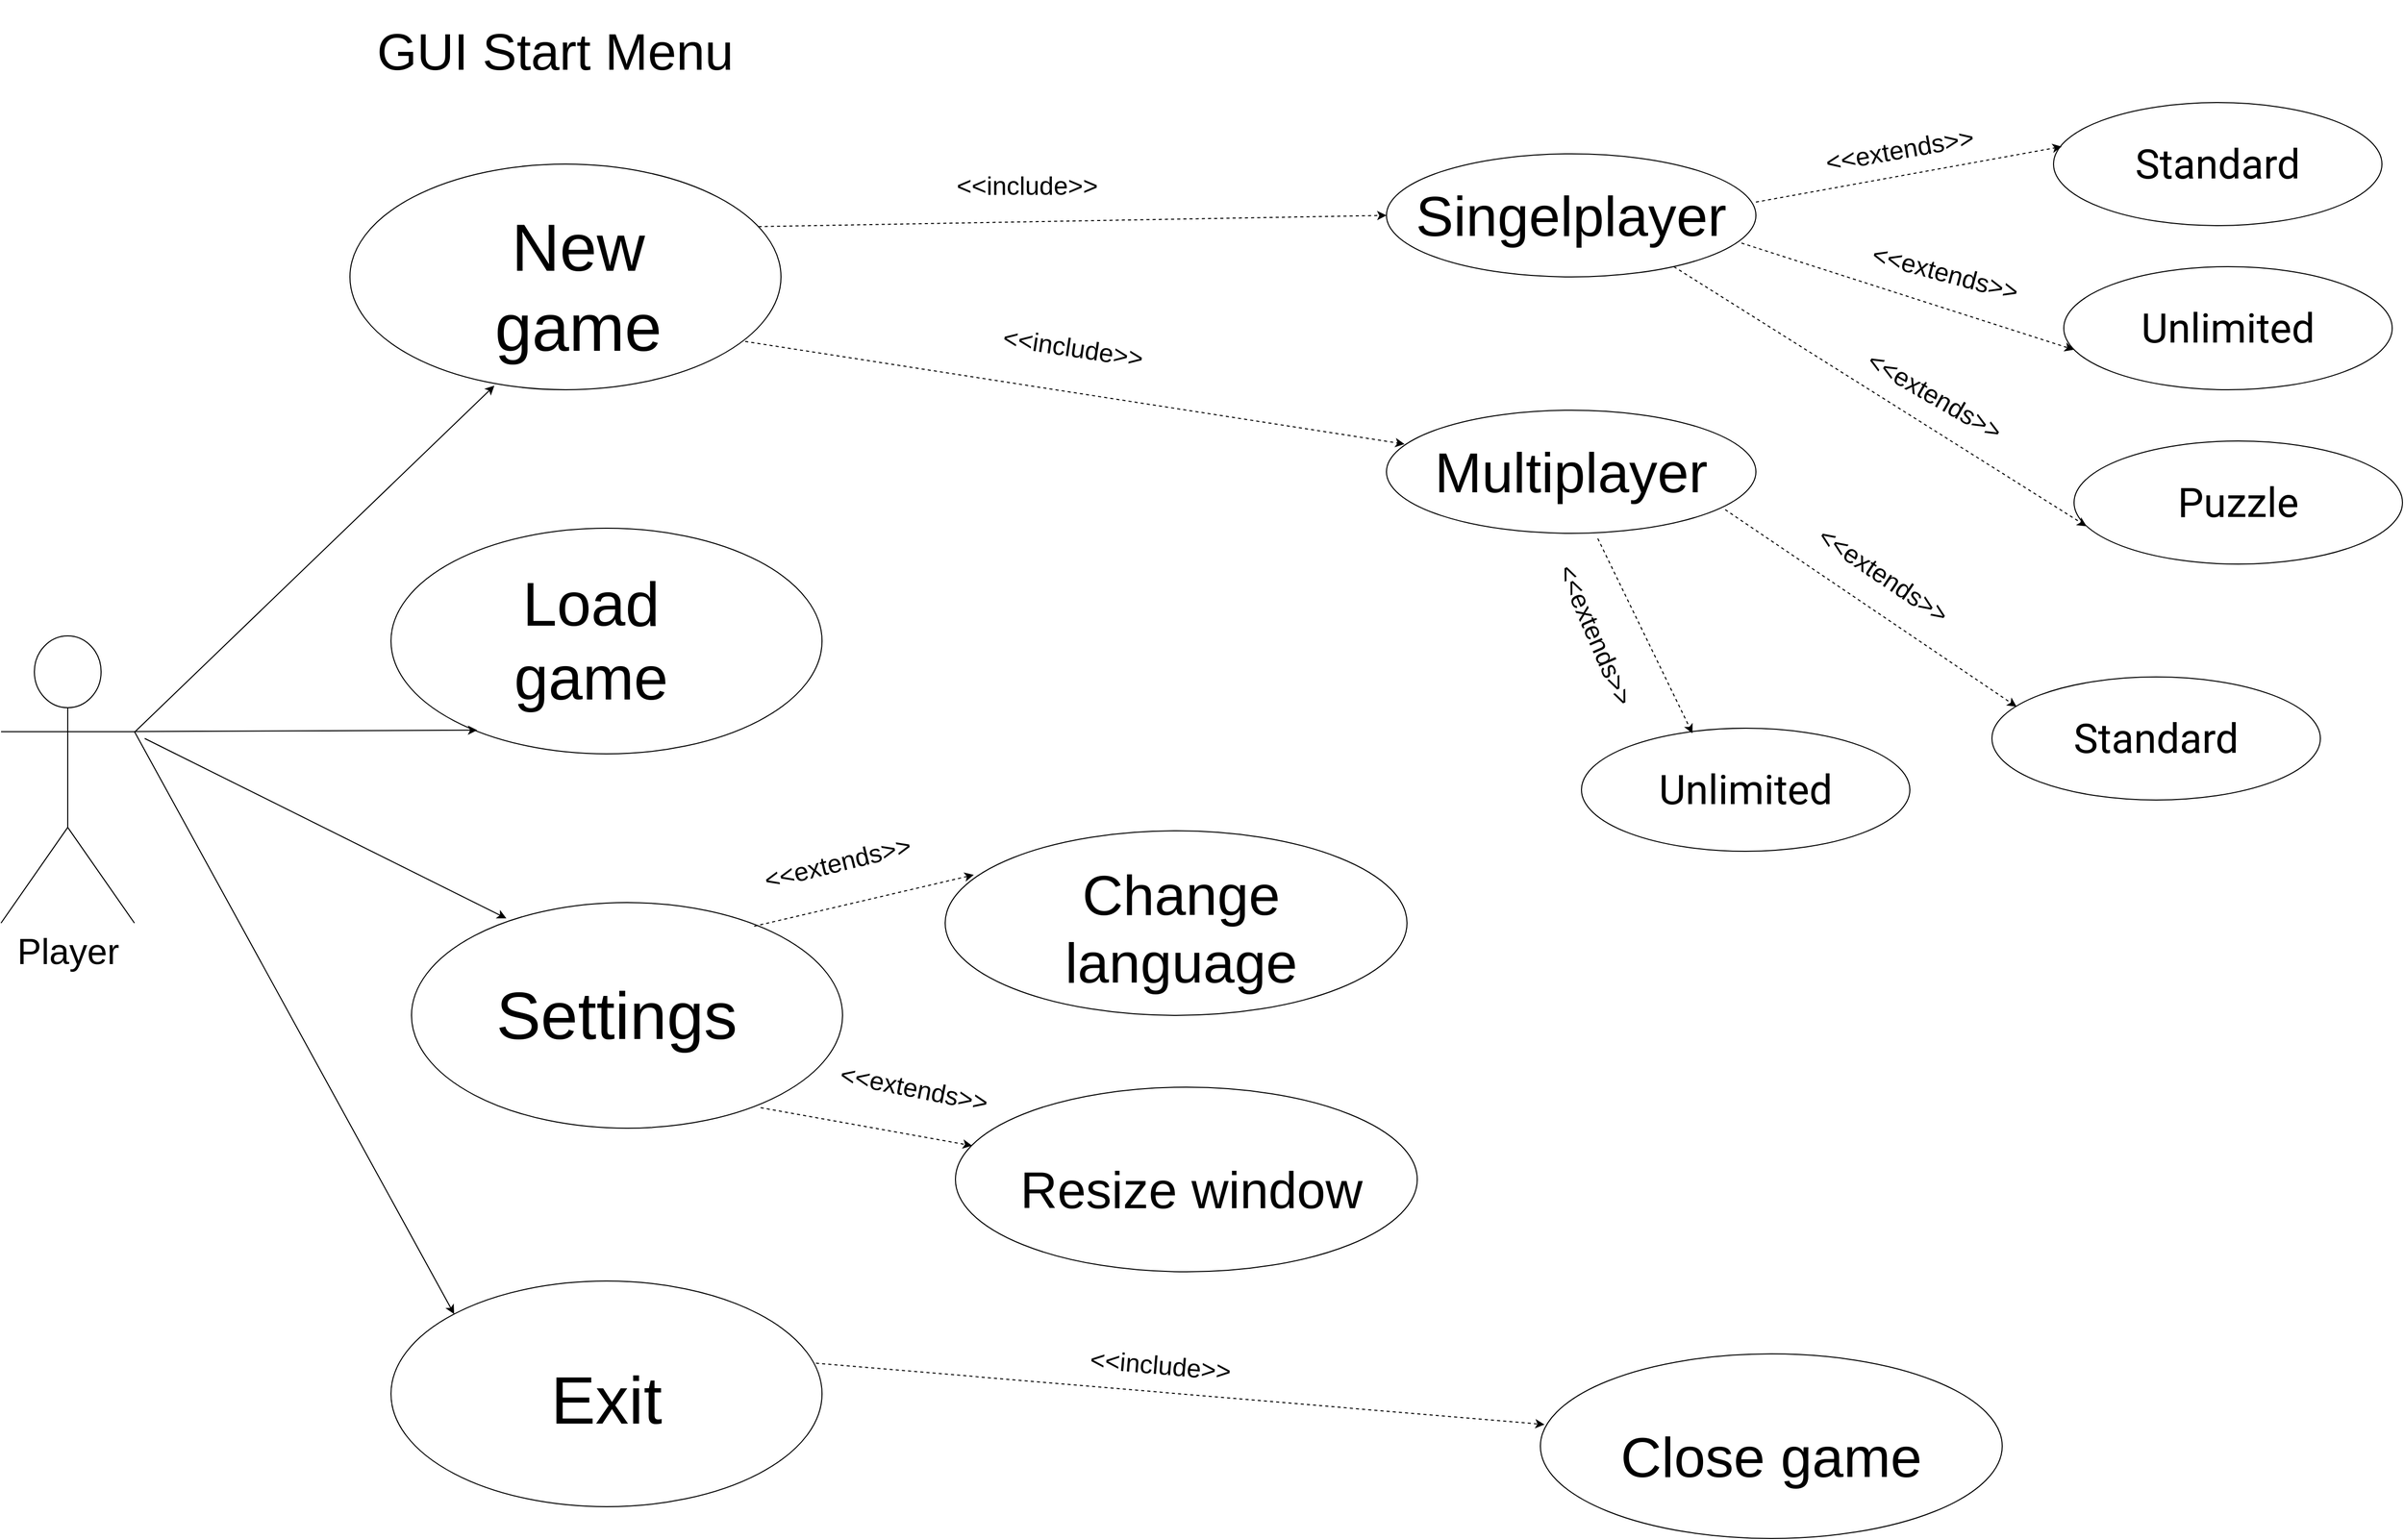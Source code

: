 <mxfile version="13.1.0" type="device" pages="2"><diagram id="NJgG5BEwrNhz7_gWcLwG" name="Page-1"><mxGraphModel dx="4063" dy="2580" grid="0" gridSize="10" guides="1" tooltips="1" connect="1" arrows="1" fold="1" page="0" pageScale="1" pageWidth="827" pageHeight="1169" math="0" shadow="0"><root><mxCell id="0"/><mxCell id="1" parent="0"/><mxCell id="shXYnbVjdlUgjLh-yOUS-1" value="&lt;font style=&quot;font-size: 35px&quot;&gt;Player&lt;br&gt;&lt;br&gt;&lt;/font&gt;" style="shape=umlActor;verticalLabelPosition=bottom;labelBackgroundColor=#ffffff;verticalAlign=top;html=1;outlineConnect=0;" parent="1" vertex="1"><mxGeometry x="40" y="540" width="130" height="280" as="geometry"/></mxCell><mxCell id="shXYnbVjdlUgjLh-yOUS-6" value="" style="ellipse;whiteSpace=wrap;html=1;" parent="1" vertex="1"><mxGeometry x="380" y="80" width="420" height="220" as="geometry"/></mxCell><mxCell id="shXYnbVjdlUgjLh-yOUS-7" value="" style="ellipse;whiteSpace=wrap;html=1;" parent="1" vertex="1"><mxGeometry x="420" y="435" width="420" height="220" as="geometry"/></mxCell><mxCell id="shXYnbVjdlUgjLh-yOUS-8" value="" style="ellipse;whiteSpace=wrap;html=1;" parent="1" vertex="1"><mxGeometry x="440" y="800" width="420" height="220" as="geometry"/></mxCell><mxCell id="shXYnbVjdlUgjLh-yOUS-9" value="" style="ellipse;whiteSpace=wrap;html=1;" parent="1" vertex="1"><mxGeometry x="420" y="1169" width="420" height="220" as="geometry"/></mxCell><mxCell id="shXYnbVjdlUgjLh-yOUS-10" value="&lt;font style=&quot;font-size: 65px&quot;&gt;New game&lt;/font&gt;" style="text;html=1;strokeColor=none;fillColor=none;align=center;verticalAlign=middle;whiteSpace=wrap;rounded=0;fontSize=23;" parent="1" vertex="1"><mxGeometry x="470" y="120" width="265" height="160" as="geometry"/></mxCell><mxCell id="shXYnbVjdlUgjLh-yOUS-14" value="&lt;font style=&quot;font-size: 60px&quot;&gt;Load game&lt;/font&gt;" style="text;html=1;strokeColor=none;fillColor=none;align=center;verticalAlign=middle;whiteSpace=wrap;rounded=0;fontSize=19;" parent="1" vertex="1"><mxGeometry x="470" y="480" width="290" height="130" as="geometry"/></mxCell><mxCell id="shXYnbVjdlUgjLh-yOUS-15" value="&lt;font style=&quot;font-size: 65px&quot;&gt;Settings&lt;/font&gt;" style="text;html=1;strokeColor=none;fillColor=none;align=center;verticalAlign=middle;whiteSpace=wrap;rounded=0;fontSize=19;" parent="1" vertex="1"><mxGeometry x="470" y="835" width="340" height="150" as="geometry"/></mxCell><mxCell id="shXYnbVjdlUgjLh-yOUS-16" value="&lt;font style=&quot;font-size: 65px&quot;&gt;Exit&lt;/font&gt;" style="text;html=1;strokeColor=none;fillColor=none;align=center;verticalAlign=middle;whiteSpace=wrap;rounded=0;fontSize=19;" parent="1" vertex="1"><mxGeometry x="470" y="1210" width="320" height="150" as="geometry"/></mxCell><mxCell id="shXYnbVjdlUgjLh-yOUS-21" value="" style="ellipse;whiteSpace=wrap;html=1;fontSize=19;" parent="1" vertex="1"><mxGeometry x="1390" y="70" width="360" height="120" as="geometry"/></mxCell><mxCell id="shXYnbVjdlUgjLh-yOUS-22" value="" style="ellipse;whiteSpace=wrap;html=1;fontSize=19;" parent="1" vertex="1"><mxGeometry x="1390" y="320" width="360" height="120" as="geometry"/></mxCell><mxCell id="shXYnbVjdlUgjLh-yOUS-25" value="&lt;font style=&quot;font-size: 55px&quot;&gt;Singelplayer&lt;/font&gt;" style="text;html=1;strokeColor=none;fillColor=none;align=center;verticalAlign=middle;whiteSpace=wrap;rounded=0;fontSize=19;" parent="1" vertex="1"><mxGeometry x="1430" y="100" width="280" height="60" as="geometry"/></mxCell><mxCell id="shXYnbVjdlUgjLh-yOUS-26" value="&lt;font style=&quot;font-size: 55px&quot;&gt;Multiplayer&lt;/font&gt;" style="text;html=1;strokeColor=none;fillColor=none;align=center;verticalAlign=middle;whiteSpace=wrap;rounded=0;fontSize=19;" parent="1" vertex="1"><mxGeometry x="1430" y="350" width="280" height="60" as="geometry"/></mxCell><mxCell id="shXYnbVjdlUgjLh-yOUS-27" value="" style="ellipse;whiteSpace=wrap;html=1;fontSize=19;" parent="1" vertex="1"><mxGeometry x="2040" y="20" width="320" height="120" as="geometry"/></mxCell><mxCell id="shXYnbVjdlUgjLh-yOUS-28" value="" style="ellipse;whiteSpace=wrap;html=1;fontSize=19;" parent="1" vertex="1"><mxGeometry x="2050" y="180" width="320" height="120" as="geometry"/></mxCell><mxCell id="shXYnbVjdlUgjLh-yOUS-29" value="" style="ellipse;whiteSpace=wrap;html=1;fontSize=19;" parent="1" vertex="1"><mxGeometry x="2060" y="350" width="320" height="120" as="geometry"/></mxCell><mxCell id="shXYnbVjdlUgjLh-yOUS-30" value="" style="ellipse;whiteSpace=wrap;html=1;fontSize=19;" parent="1" vertex="1"><mxGeometry x="1580" y="630" width="320" height="120" as="geometry"/></mxCell><mxCell id="shXYnbVjdlUgjLh-yOUS-31" value="" style="ellipse;whiteSpace=wrap;html=1;fontSize=19;" parent="1" vertex="1"><mxGeometry x="1980" y="580" width="320" height="120" as="geometry"/></mxCell><mxCell id="shXYnbVjdlUgjLh-yOUS-32" value="&lt;span id=&quot;docs-internal-guid-8e277002-7fff-3df9-56d8-8ca0efbcaaff&quot;&gt;&lt;span style=&quot;font-family: &amp;#34;roboto&amp;#34; , sans-serif ; vertical-align: baseline&quot;&gt;&lt;font style=&quot;font-size: 40px&quot;&gt;Unlimited&lt;/font&gt;&lt;/span&gt;&lt;/span&gt;" style="text;html=1;strokeColor=none;fillColor=none;align=center;verticalAlign=middle;whiteSpace=wrap;rounded=0;fontSize=19;" parent="1" vertex="1"><mxGeometry x="1660" y="670" width="160" height="40" as="geometry"/></mxCell><mxCell id="shXYnbVjdlUgjLh-yOUS-33" value="&lt;span id=&quot;docs-internal-guid-ff725370-7fff-560d-323e-3c1b4473f509&quot;&gt;&lt;span style=&quot;font-family: &amp;#34;roboto&amp;#34; , sans-serif ; vertical-align: baseline&quot;&gt;&lt;font style=&quot;font-size: 40px&quot;&gt;Standard&lt;/font&gt;&lt;/span&gt;&lt;/span&gt;" style="text;html=1;strokeColor=none;fillColor=none;align=center;verticalAlign=middle;whiteSpace=wrap;rounded=0;fontSize=19;" parent="1" vertex="1"><mxGeometry x="2060" y="620" width="160" height="40" as="geometry"/></mxCell><mxCell id="shXYnbVjdlUgjLh-yOUS-34" value="&lt;span id=&quot;docs-internal-guid-b142080e-7fff-939c-8126-69803349dd65&quot;&gt;&lt;span style=&quot;font-family: &amp;#34;roboto&amp;#34; , sans-serif ; vertical-align: baseline&quot;&gt;&lt;font style=&quot;font-size: 40px&quot;&gt;Puzzle&lt;/font&gt;&lt;/span&gt;&lt;/span&gt;" style="text;html=1;strokeColor=none;fillColor=none;align=center;verticalAlign=middle;whiteSpace=wrap;rounded=0;fontSize=19;" parent="1" vertex="1"><mxGeometry x="2140" y="390" width="160" height="40" as="geometry"/></mxCell><mxCell id="shXYnbVjdlUgjLh-yOUS-35" value="&lt;span id=&quot;docs-internal-guid-bcc9e17c-7fff-8061-16f1-afa3bc6da6da&quot;&gt;&lt;span style=&quot;font-family: &amp;#34;roboto&amp;#34; , sans-serif ; vertical-align: baseline&quot;&gt;&lt;font style=&quot;font-size: 40px&quot;&gt;Unlimited&lt;/font&gt;&lt;/span&gt;&lt;/span&gt;" style="text;html=1;strokeColor=none;fillColor=none;align=center;verticalAlign=middle;whiteSpace=wrap;rounded=0;fontSize=19;" parent="1" vertex="1"><mxGeometry x="2130" y="220" width="160" height="40" as="geometry"/></mxCell><mxCell id="shXYnbVjdlUgjLh-yOUS-36" value="&lt;span id=&quot;docs-internal-guid-ff725370-7fff-560d-323e-3c1b4473f509&quot;&gt;&lt;span style=&quot;font-family: &amp;#34;roboto&amp;#34; , sans-serif ; vertical-align: baseline&quot;&gt;&lt;font style=&quot;font-size: 40px&quot;&gt;Standard&lt;/font&gt;&lt;/span&gt;&lt;/span&gt;" style="text;html=1;strokeColor=none;fillColor=none;align=center;verticalAlign=middle;whiteSpace=wrap;rounded=0;fontSize=19;" parent="1" vertex="1"><mxGeometry x="2120" y="60" width="160" height="40" as="geometry"/></mxCell><mxCell id="shXYnbVjdlUgjLh-yOUS-51" value="" style="ellipse;whiteSpace=wrap;html=1;fontSize=19;" parent="1" vertex="1"><mxGeometry x="960" y="730" width="450" height="180" as="geometry"/></mxCell><mxCell id="shXYnbVjdlUgjLh-yOUS-52" value="" style="ellipse;whiteSpace=wrap;html=1;fontSize=19;" parent="1" vertex="1"><mxGeometry x="970" y="980" width="450" height="180" as="geometry"/></mxCell><mxCell id="shXYnbVjdlUgjLh-yOUS-58" value="" style="ellipse;whiteSpace=wrap;html=1;fontSize=19;" parent="1" vertex="1"><mxGeometry x="1540" y="1240" width="450" height="180" as="geometry"/></mxCell><mxCell id="shXYnbVjdlUgjLh-yOUS-59" value="&lt;font style=&quot;font-size: 55px&quot;&gt;Change language&lt;/font&gt;" style="text;html=1;strokeColor=none;fillColor=none;align=center;verticalAlign=middle;whiteSpace=wrap;rounded=0;fontSize=19;" parent="1" vertex="1"><mxGeometry x="1020" y="760" width="340" height="130" as="geometry"/></mxCell><mxCell id="shXYnbVjdlUgjLh-yOUS-60" value="&lt;font style=&quot;font-size: 50px&quot;&gt;Resize window&lt;/font&gt;" style="text;html=1;strokeColor=none;fillColor=none;align=center;verticalAlign=middle;whiteSpace=wrap;rounded=0;fontSize=19;" parent="1" vertex="1"><mxGeometry x="1000" y="1020" width="400" height="120" as="geometry"/></mxCell><mxCell id="shXYnbVjdlUgjLh-yOUS-61" value="&lt;font style=&quot;font-size: 55px&quot;&gt;Close game&lt;/font&gt;" style="text;html=1;strokeColor=none;fillColor=none;align=center;verticalAlign=middle;whiteSpace=wrap;rounded=0;fontSize=19;" parent="1" vertex="1"><mxGeometry x="1570" y="1280" width="390" height="120" as="geometry"/></mxCell><mxCell id="shXYnbVjdlUgjLh-yOUS-80" value="" style="endArrow=classic;html=1;fontSize=19;entryX=0.335;entryY=0.982;entryDx=0;entryDy=0;entryPerimeter=0;" parent="1" target="shXYnbVjdlUgjLh-yOUS-6" edge="1"><mxGeometry width="50" height="50" relative="1" as="geometry"><mxPoint x="170" y="634" as="sourcePoint"/><mxPoint x="300" y="400" as="targetPoint"/></mxGeometry></mxCell><mxCell id="shXYnbVjdlUgjLh-yOUS-82" value="" style="endArrow=classic;html=1;fontSize=19;exitX=1;exitY=0.333;exitDx=0;exitDy=0;exitPerimeter=0;entryX=0.2;entryY=0.895;entryDx=0;entryDy=0;entryPerimeter=0;" parent="1" source="shXYnbVjdlUgjLh-yOUS-1" target="shXYnbVjdlUgjLh-yOUS-7" edge="1"><mxGeometry width="50" height="50" relative="1" as="geometry"><mxPoint x="240" y="690" as="sourcePoint"/><mxPoint x="290" y="640" as="targetPoint"/></mxGeometry></mxCell><mxCell id="shXYnbVjdlUgjLh-yOUS-85" value="" style="endArrow=classic;html=1;fontSize=19;exitX=1;exitY=0.333;exitDx=0;exitDy=0;exitPerimeter=0;entryX=0;entryY=0;entryDx=0;entryDy=0;" parent="1" source="shXYnbVjdlUgjLh-yOUS-1" target="shXYnbVjdlUgjLh-yOUS-9" edge="1"><mxGeometry width="50" height="50" relative="1" as="geometry"><mxPoint x="200" y="960" as="sourcePoint"/><mxPoint x="250" y="910" as="targetPoint"/></mxGeometry></mxCell><mxCell id="shXYnbVjdlUgjLh-yOUS-89" value="" style="endArrow=classic;html=1;fontSize=19;entryX=0.22;entryY=0.07;entryDx=0;entryDy=0;entryPerimeter=0;" parent="1" target="shXYnbVjdlUgjLh-yOUS-8" edge="1"><mxGeometry width="50" height="50" relative="1" as="geometry"><mxPoint x="180" y="640" as="sourcePoint"/><mxPoint x="450" y="740" as="targetPoint"/></mxGeometry></mxCell><mxCell id="shXYnbVjdlUgjLh-yOUS-96" value="&lt;font style=&quot;font-size: 25px&quot;&gt;&amp;lt;&amp;lt;include&amp;gt;&amp;gt;&lt;/font&gt;" style="text;html=1;strokeColor=none;fillColor=none;align=center;verticalAlign=middle;whiteSpace=wrap;rounded=0;fontSize=19;rotation=0;" parent="1" vertex="1"><mxGeometry x="950" y="70" width="180" height="60" as="geometry"/></mxCell><mxCell id="shXYnbVjdlUgjLh-yOUS-106" value="&lt;font style=&quot;font-size: 25px&quot;&gt;&amp;lt;&amp;lt;extends&amp;gt;&amp;gt;&lt;/font&gt;" style="text;html=1;strokeColor=none;fillColor=none;align=center;verticalAlign=middle;whiteSpace=wrap;rounded=0;fontSize=19;rotation=-10;" parent="1" vertex="1"><mxGeometry x="1780" y="30" width="220" height="70" as="geometry"/></mxCell><mxCell id="shXYnbVjdlUgjLh-yOUS-107" value="&lt;font style=&quot;font-size: 25px&quot;&gt;&amp;lt;&amp;lt;extends&amp;gt;&amp;gt;&lt;/font&gt;" style="text;html=1;strokeColor=none;fillColor=none;align=center;verticalAlign=middle;whiteSpace=wrap;rounded=0;fontSize=19;rotation=15;" parent="1" vertex="1"><mxGeometry x="1830" y="150" width="210" height="70" as="geometry"/></mxCell><mxCell id="shXYnbVjdlUgjLh-yOUS-108" value="&lt;font style=&quot;font-size: 25px&quot;&gt;&amp;lt;&amp;lt;extends&amp;gt;&amp;gt;&lt;/font&gt;" style="text;html=1;strokeColor=none;fillColor=none;align=center;verticalAlign=middle;whiteSpace=wrap;rounded=0;fontSize=19;rotation=30;" parent="1" vertex="1"><mxGeometry x="1810" y="270" width="230" height="70" as="geometry"/></mxCell><mxCell id="shXYnbVjdlUgjLh-yOUS-120" value="&lt;font style=&quot;font-size: 25px&quot;&gt;&amp;lt;&amp;lt;extends&amp;gt;&amp;gt;&lt;/font&gt;" style="text;html=1;strokeColor=none;fillColor=none;align=center;verticalAlign=middle;whiteSpace=wrap;rounded=0;fontSize=19;rotation=34;" parent="1" vertex="1"><mxGeometry x="1780" y="430" width="190" height="100" as="geometry"/></mxCell><mxCell id="shXYnbVjdlUgjLh-yOUS-121" value="&lt;font style=&quot;font-size: 25px&quot;&gt;&amp;lt;&amp;lt;extends&amp;gt;&amp;gt;&lt;/font&gt;" style="text;html=1;strokeColor=none;fillColor=none;align=center;verticalAlign=middle;whiteSpace=wrap;rounded=0;fontSize=19;rotation=66.6;" parent="1" vertex="1"><mxGeometry x="1520" y="500" width="150.31" height="77.32" as="geometry"/></mxCell><mxCell id="shXYnbVjdlUgjLh-yOUS-124" value="" style="endArrow=classic;html=1;dashed=1;fontSize=19;exitX=0.948;exitY=0.277;exitDx=0;exitDy=0;exitPerimeter=0;entryX=0;entryY=0.5;entryDx=0;entryDy=0;" parent="1" source="shXYnbVjdlUgjLh-yOUS-6" target="shXYnbVjdlUgjLh-yOUS-21" edge="1"><mxGeometry width="50" height="50" relative="1" as="geometry"><mxPoint x="870" y="180" as="sourcePoint"/><mxPoint x="1002.14" y="181.0" as="targetPoint"/></mxGeometry></mxCell><mxCell id="shXYnbVjdlUgjLh-yOUS-129" value="" style="endArrow=classic;html=1;dashed=1;fontSize=19;exitX=1;exitY=0.392;exitDx=0;exitDy=0;exitPerimeter=0;entryX=0.025;entryY=0.358;entryDx=0;entryDy=0;entryPerimeter=0;" parent="1" source="shXYnbVjdlUgjLh-yOUS-21" target="shXYnbVjdlUgjLh-yOUS-27" edge="1"><mxGeometry width="50" height="50" relative="1" as="geometry"><mxPoint x="1900" y="140" as="sourcePoint"/><mxPoint x="2020" y="80" as="targetPoint"/><Array as="points"/></mxGeometry></mxCell><mxCell id="shXYnbVjdlUgjLh-yOUS-130" value="" style="endArrow=classic;html=1;dashed=1;fontSize=19;exitX=0.961;exitY=0.725;exitDx=0;exitDy=0;exitPerimeter=0;entryX=0.031;entryY=0.675;entryDx=0;entryDy=0;entryPerimeter=0;" parent="1" source="shXYnbVjdlUgjLh-yOUS-21" target="shXYnbVjdlUgjLh-yOUS-28" edge="1"><mxGeometry width="50" height="50" relative="1" as="geometry"><mxPoint x="1840" y="220" as="sourcePoint"/><mxPoint x="1890" y="170" as="targetPoint"/></mxGeometry></mxCell><mxCell id="shXYnbVjdlUgjLh-yOUS-131" value="" style="endArrow=classic;html=1;dashed=1;fontSize=19;exitX=0.778;exitY=0.917;exitDx=0;exitDy=0;exitPerimeter=0;entryX=0.038;entryY=0.692;entryDx=0;entryDy=0;entryPerimeter=0;" parent="1" source="shXYnbVjdlUgjLh-yOUS-21" target="shXYnbVjdlUgjLh-yOUS-29" edge="1"><mxGeometry width="50" height="50" relative="1" as="geometry"><mxPoint x="1940" y="380" as="sourcePoint"/><mxPoint x="1990" y="330" as="targetPoint"/></mxGeometry></mxCell><mxCell id="shXYnbVjdlUgjLh-yOUS-132" value="" style="endArrow=classic;html=1;dashed=1;fontSize=19;exitX=0.917;exitY=0.808;exitDx=0;exitDy=0;exitPerimeter=0;entryX=0.075;entryY=0.242;entryDx=0;entryDy=0;entryPerimeter=0;" parent="1" source="shXYnbVjdlUgjLh-yOUS-22" target="shXYnbVjdlUgjLh-yOUS-31" edge="1"><mxGeometry width="50" height="50" relative="1" as="geometry"><mxPoint x="1870" y="540" as="sourcePoint"/><mxPoint x="1920" y="490" as="targetPoint"/></mxGeometry></mxCell><mxCell id="shXYnbVjdlUgjLh-yOUS-133" value="" style="endArrow=classic;html=1;dashed=1;fontSize=19;exitX=0.572;exitY=1.042;exitDx=0;exitDy=0;exitPerimeter=0;entryX=0.338;entryY=0.042;entryDx=0;entryDy=0;entryPerimeter=0;" parent="1" source="shXYnbVjdlUgjLh-yOUS-22" target="shXYnbVjdlUgjLh-yOUS-30" edge="1"><mxGeometry width="50" height="50" relative="1" as="geometry"><mxPoint x="1560" y="620" as="sourcePoint"/><mxPoint x="1610" y="570" as="targetPoint"/></mxGeometry></mxCell><mxCell id="shXYnbVjdlUgjLh-yOUS-140" value="" style="endArrow=classic;html=1;dashed=1;fontSize=19;exitX=0.795;exitY=0.105;exitDx=0;exitDy=0;exitPerimeter=0;entryX=0.062;entryY=0.239;entryDx=0;entryDy=0;entryPerimeter=0;" parent="1" source="shXYnbVjdlUgjLh-yOUS-8" target="shXYnbVjdlUgjLh-yOUS-51" edge="1"><mxGeometry width="50" height="50" relative="1" as="geometry"><mxPoint x="860" y="800" as="sourcePoint"/><mxPoint x="910" y="750" as="targetPoint"/></mxGeometry></mxCell><mxCell id="shXYnbVjdlUgjLh-yOUS-141" value="" style="endArrow=classic;html=1;dashed=1;fontSize=19;exitX=0.81;exitY=0.909;exitDx=0;exitDy=0;exitPerimeter=0;entryX=0.036;entryY=0.317;entryDx=0;entryDy=0;entryPerimeter=0;" parent="1" source="shXYnbVjdlUgjLh-yOUS-8" target="shXYnbVjdlUgjLh-yOUS-52" edge="1"><mxGeometry width="50" height="50" relative="1" as="geometry"><mxPoint x="850" y="1100" as="sourcePoint"/><mxPoint x="900" y="1050" as="targetPoint"/></mxGeometry></mxCell><mxCell id="shXYnbVjdlUgjLh-yOUS-142" value="" style="endArrow=classic;html=1;dashed=1;fontSize=19;exitX=0.986;exitY=0.364;exitDx=0;exitDy=0;exitPerimeter=0;entryX=0.009;entryY=0.383;entryDx=0;entryDy=0;entryPerimeter=0;" parent="1" source="shXYnbVjdlUgjLh-yOUS-9" target="shXYnbVjdlUgjLh-yOUS-58" edge="1"><mxGeometry width="50" height="50" relative="1" as="geometry"><mxPoint x="1190" y="1370" as="sourcePoint"/><mxPoint x="1240" y="1320" as="targetPoint"/></mxGeometry></mxCell><mxCell id="shXYnbVjdlUgjLh-yOUS-143" value="&lt;span style=&quot;font-size: 25px&quot;&gt;&amp;lt;&amp;lt;extends&amp;gt;&amp;gt;&lt;/span&gt;" style="text;html=1;strokeColor=none;fillColor=none;align=center;verticalAlign=middle;whiteSpace=wrap;rounded=0;fontSize=19;rotation=-13.8;" parent="1" vertex="1"><mxGeometry x="780" y="730" width="150" height="60" as="geometry"/></mxCell><mxCell id="shXYnbVjdlUgjLh-yOUS-144" value="&lt;span style=&quot;font-size: 25px&quot;&gt;&amp;lt;&amp;lt;extends&amp;gt;&amp;gt;&lt;/span&gt;" style="text;html=1;strokeColor=none;fillColor=none;align=center;verticalAlign=middle;whiteSpace=wrap;rounded=0;fontSize=19;rotation=11.2;" parent="1" vertex="1"><mxGeometry x="860" y="950" width="140" height="60" as="geometry"/></mxCell><mxCell id="shXYnbVjdlUgjLh-yOUS-148" value="&lt;span style=&quot;font-size: 25px&quot;&gt;&amp;lt;&amp;lt;include&amp;gt;&amp;gt;&lt;/span&gt;" style="text;html=1;strokeColor=none;fillColor=none;align=center;verticalAlign=middle;whiteSpace=wrap;rounded=0;fontSize=19;rotation=5;" parent="1" vertex="1"><mxGeometry x="1030" y="1220" width="280" height="60" as="geometry"/></mxCell><mxCell id="shXYnbVjdlUgjLh-yOUS-162" value="" style="endArrow=classic;html=1;dashed=1;fontSize=19;exitX=0.917;exitY=0.786;exitDx=0;exitDy=0;exitPerimeter=0;entryX=0.049;entryY=0.275;entryDx=0;entryDy=0;entryPerimeter=0;" parent="1" source="shXYnbVjdlUgjLh-yOUS-6" target="shXYnbVjdlUgjLh-yOUS-22" edge="1"><mxGeometry width="50" height="50" relative="1" as="geometry"><mxPoint x="1150" y="340" as="sourcePoint"/><mxPoint x="1200" y="290" as="targetPoint"/></mxGeometry></mxCell><mxCell id="shXYnbVjdlUgjLh-yOUS-163" value="&lt;span style=&quot;font-size: 25px&quot;&gt;&amp;lt;&amp;lt;include&amp;gt;&amp;gt;&lt;/span&gt;" style="text;html=1;strokeColor=none;fillColor=none;align=center;verticalAlign=middle;whiteSpace=wrap;rounded=0;fontSize=19;rotation=8.7;" parent="1" vertex="1"><mxGeometry x="960" y="215.18" width="250" height="84.82" as="geometry"/></mxCell><mxCell id="shXYnbVjdlUgjLh-yOUS-164" value="&lt;font style=&quot;font-size: 50px&quot;&gt;GUI Start Menu&lt;/font&gt;" style="text;html=1;strokeColor=none;fillColor=none;align=center;verticalAlign=middle;whiteSpace=wrap;rounded=0;fontSize=19;" parent="1" vertex="1"><mxGeometry x="100" y="-80" width="960" height="100" as="geometry"/></mxCell></root></mxGraphModel></diagram><diagram id="gfIIbR_n5J-lVDQdP18w" name="Page-2"><mxGraphModel dx="1374" dy="713" grid="1" gridSize="10" guides="1" tooltips="1" connect="1" arrows="1" fold="1" page="1" pageScale="1" pageWidth="827" pageHeight="1169" math="0" shadow="0"><root><mxCell id="hufnnJFMJPyvuztwgZIe-0"/><mxCell id="hufnnJFMJPyvuztwgZIe-1" parent="hufnnJFMJPyvuztwgZIe-0"/></root></mxGraphModel></diagram></mxfile>